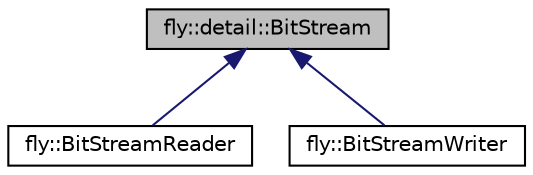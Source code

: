 digraph "fly::detail::BitStream"
{
 // LATEX_PDF_SIZE
  edge [fontname="Helvetica",fontsize="10",labelfontname="Helvetica",labelfontsize="10"];
  node [fontname="Helvetica",fontsize="10",shape=record];
  Node1 [label="fly::detail::BitStream",height=0.2,width=0.4,color="black", fillcolor="grey75", style="filled", fontcolor="black",tooltip=" "];
  Node1 -> Node2 [dir="back",color="midnightblue",fontsize="10",style="solid",fontname="Helvetica"];
  Node2 [label="fly::BitStreamReader",height=0.2,width=0.4,color="black", fillcolor="white", style="filled",URL="$classfly_1_1_bit_stream_reader.html",tooltip=" "];
  Node1 -> Node3 [dir="back",color="midnightblue",fontsize="10",style="solid",fontname="Helvetica"];
  Node3 [label="fly::BitStreamWriter",height=0.2,width=0.4,color="black", fillcolor="white", style="filled",URL="$classfly_1_1_bit_stream_writer.html",tooltip=" "];
}
